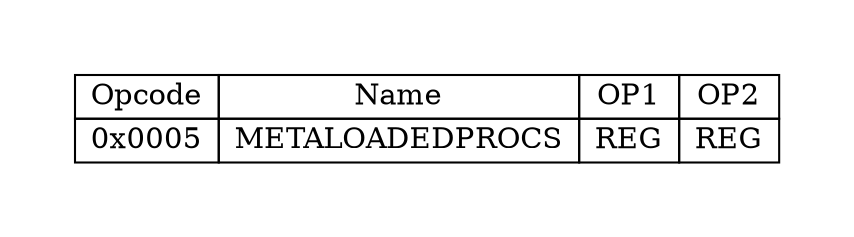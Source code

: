 digraph{
graph [pad="0.5", nodesep="0.5", ranksep="2" ]
node[shape=plain]
Foo [label=<
<table border="0" cellborder="1" cellspacing="0">
<tr><td> Opcode </td> <td> Name </td> <td> OP1 </td><td> OP2 </td> </tr>
<tr><td> 0x0005 </td><td> METALOADEDPROCS </td><td> REG </td><td> REG </td> </tr>
</table>>];
}
